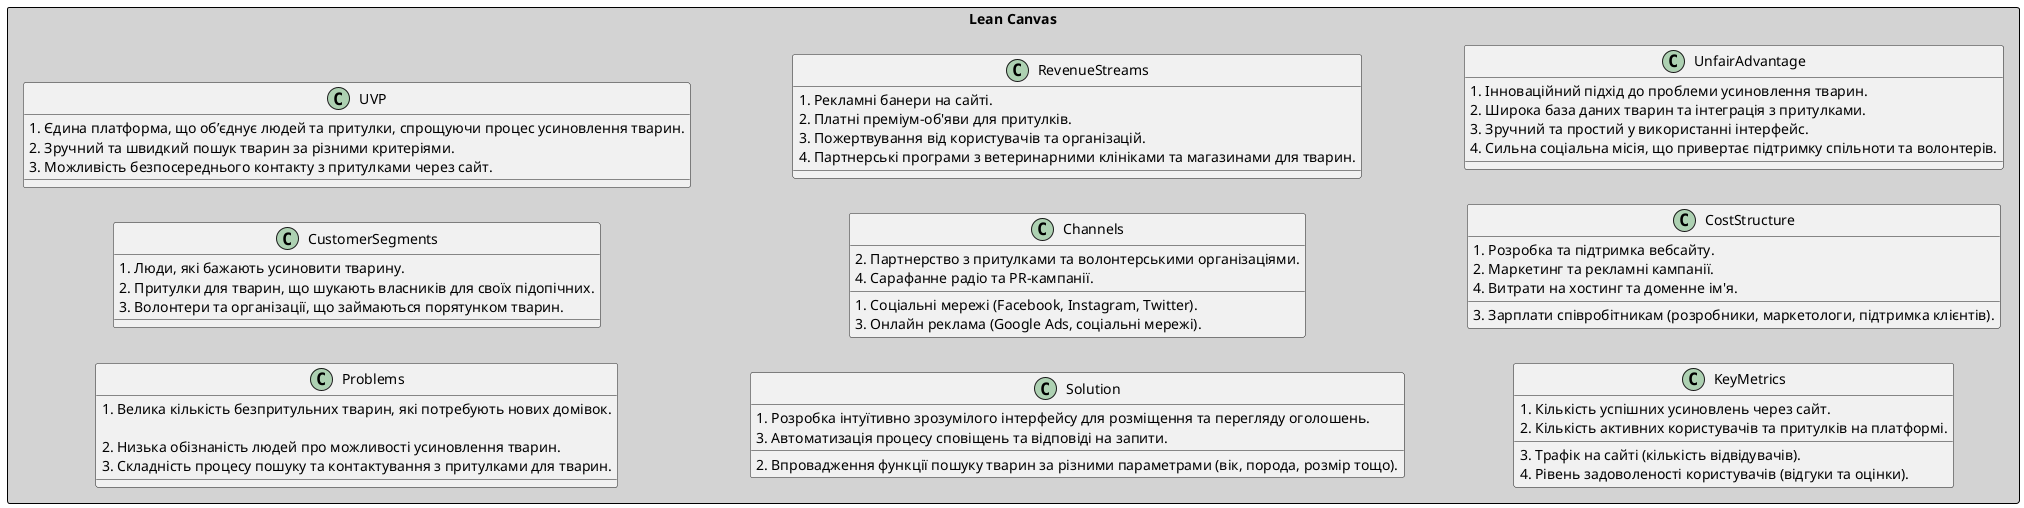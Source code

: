 @startuml
left to right direction
skinparam rectangle {
    BorderColor black
    BackgroundColor lightgrey
}

rectangle "Lean Canvas" {


      Problems : 1. Велика кількість безпритульних тварин, які потребують нових домівок.\n
      Problems : 2. Низька обізнаність людей про можливості усиновлення тварин.
      Problems : 3. Складність процесу пошуку та контактування з притулками для тварин.


    CustomerSegments : 1. Люди, які бажають усиновити тварину.
    CustomerSegments : 2. Притулки для тварин, що шукають власників для своїх підопічних.
    CustomerSegments : 3. Волонтери та організації, що займаються порятунком тварин.


    UVP : 1. Єдина платформа, що об’єднує людей та притулки, спрощуючи процес усиновлення тварин.
    UVP : 2. Зручний та швидкий пошук тварин за різними критеріями.
    UVP : 3. Можливість безпосереднього контакту з притулками через сайт.


    Solution : 1. Розробка інтуїтивно зрозумілого інтерфейсу для розміщення та перегляду оголошень.
    Solution : 2. Впровадження функції пошуку тварин за різними параметрами (вік, порода, розмір тощо).
    Solution : 3. Автоматизація процесу сповіщень та відповіді на запити.


    Channels : 1. Соціальні мережі (Facebook, Instagram, Twitter).
    Channels : 2. Партнерство з притулками та волонтерськими організаціями.
    Channels : 3. Онлайн реклама (Google Ads, соціальні мережі).
    Channels : 4. Сарафанне радіо та PR-кампанії.


    RevenueStreams : 1. Рекламні банери на сайті.
    RevenueStreams : 2. Платні преміум-об'яви для притулків.
    RevenueStreams : 3. Пожертвування від користувачів та організацій.
    RevenueStreams : 4. Партнерські програми з ветеринарними клініками та магазинами для тварин.


    KeyMetrics : 1. Кількість успішних усиновлень через сайт.
    KeyMetrics : 2. Кількість активних користувачів та притулків на платформі.
    KeyMetrics : 3. Трафік на сайті (кількість відвідувачів).
    KeyMetrics : 4. Рівень задоволеності користувачів (відгуки та оцінки).


    CostStructure : 1. Розробка та підтримка вебсайту.
    CostStructure : 2. Маркетинг та рекламні кампанії.
    CostStructure : 3. Зарплати співробітникам (розробники, маркетологи, підтримка клієнтів).
    CostStructure : 4. Витрати на хостинг та доменне ім'я.


    UnfairAdvantage : 1. Інноваційний підхід до проблеми усиновлення тварин.
    UnfairAdvantage : 2. Широка база даних тварин та інтеграція з притулками.
    UnfairAdvantage : 3. Зручний та простий у використанні інтерфейс.
    UnfairAdvantage : 4. Сильна соціальна місія, що привертає підтримку спільноти та волонтерів.

}
@enduml
